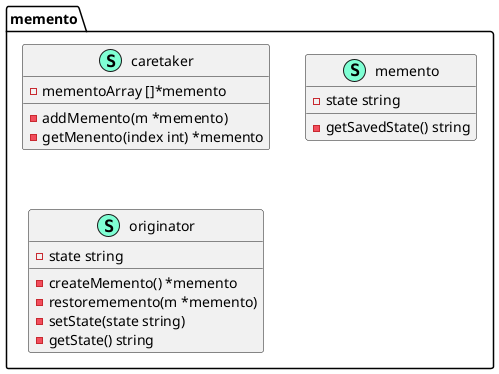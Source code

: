 @startuml
namespace memento {
    class caretaker << (S,Aquamarine) >> {
        - mementoArray []*memento

        - addMemento(m *memento) 
        - getMenento(index int) *memento

    }
    class memento << (S,Aquamarine) >> {
        - state string

        - getSavedState() string

    }
    class originator << (S,Aquamarine) >> {
        - state string

        - createMemento() *memento
        - restorememento(m *memento) 
        - setState(state string) 
        - getState() string

    }
}


@enduml
